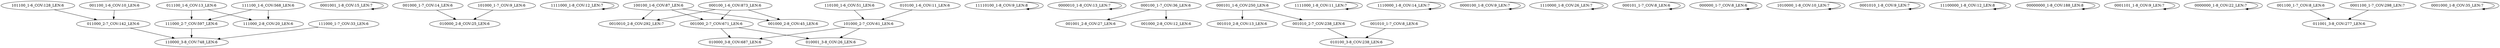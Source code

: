 digraph G {
    "101100_1-6_COV:128_LEN:6" -> "011000_2-7_COV:142_LEN:6";
    "0001001_1-8_COV:15_LEN:7" -> "0001001_1-8_COV:15_LEN:7";
    "001000_1-7_COV:14_LEN:6" -> "010000_2-8_COV:25_LEN:6";
    "1111000_1-8_COV:12_LEN:7" -> "1111000_1-8_COV:12_LEN:7";
    "100100_1-6_COV:87_LEN:6" -> "0010010_2-8_COV:292_LEN:7";
    "100100_1-6_COV:87_LEN:6" -> "001000_2-7_COV:671_LEN:6";
    "100100_1-6_COV:87_LEN:6" -> "001000_2-8_COV:45_LEN:6";
    "11110100_1-8_COV:9_LEN:8" -> "11110100_1-8_COV:9_LEN:8";
    "111000_2-7_COV:597_LEN:6" -> "110000_3-8_COV:748_LEN:6";
    "111000_1-7_COV:33_LEN:6" -> "110000_3-8_COV:748_LEN:6";
    "0000010_1-8_COV:13_LEN:7" -> "0000010_1-8_COV:13_LEN:7";
    "000100_1-7_COV:36_LEN:6" -> "001001_2-8_COV:27_LEN:6";
    "000100_1-7_COV:36_LEN:6" -> "001000_2-8_COV:12_LEN:6";
    "011100_1-6_COV:13_LEN:6" -> "111000_2-7_COV:597_LEN:6";
    "011100_1-6_COV:13_LEN:6" -> "111000_2-8_COV:20_LEN:6";
    "001100_1-6_COV:10_LEN:6" -> "011000_2-7_COV:142_LEN:6";
    "000101_1-6_COV:250_LEN:6" -> "001010_2-8_COV:13_LEN:6";
    "000101_1-6_COV:250_LEN:6" -> "001010_2-7_COV:238_LEN:6";
    "001010_1-7_COV:8_LEN:6" -> "010100_3-8_COV:238_LEN:6";
    "110100_1-6_COV:51_LEN:6" -> "101000_2-7_COV:61_LEN:6";
    "1111000_1-8_COV:11_LEN:7" -> "1111000_1-8_COV:11_LEN:7";
    "101000_1-7_COV:9_LEN:6" -> "010000_2-8_COV:25_LEN:6";
    "1110000_1-8_COV:14_LEN:7" -> "1110000_1-8_COV:14_LEN:7";
    "0000100_1-8_COV:9_LEN:7" -> "0000100_1-8_COV:9_LEN:7";
    "1110000_1-8_COV:26_LEN:7" -> "1110000_1-8_COV:26_LEN:7";
    "000101_1-7_COV:8_LEN:6" -> "000101_1-7_COV:8_LEN:6";
    "111100_1-6_COV:568_LEN:6" -> "111000_2-7_COV:597_LEN:6";
    "111100_1-6_COV:568_LEN:6" -> "111000_2-8_COV:20_LEN:6";
    "001000_2-7_COV:671_LEN:6" -> "010000_3-8_COV:687_LEN:6";
    "001000_2-7_COV:671_LEN:6" -> "010001_3-8_COV:26_LEN:6";
    "010100_1-6_COV:11_LEN:6" -> "101000_2-7_COV:61_LEN:6";
    "000000_1-7_COV:8_LEN:6" -> "000000_1-7_COV:8_LEN:6";
    "000100_1-6_COV:873_LEN:6" -> "0010010_2-8_COV:292_LEN:7";
    "000100_1-6_COV:873_LEN:6" -> "001000_2-7_COV:671_LEN:6";
    "000100_1-6_COV:873_LEN:6" -> "001000_2-8_COV:45_LEN:6";
    "1010000_1-8_COV:10_LEN:7" -> "1010000_1-8_COV:10_LEN:7";
    "0001010_1-8_COV:9_LEN:7" -> "0001010_1-8_COV:9_LEN:7";
    "11100000_1-8_COV:12_LEN:8" -> "11100000_1-8_COV:12_LEN:8";
    "011000_2-7_COV:142_LEN:6" -> "110000_3-8_COV:748_LEN:6";
    "00000000_1-8_COV:188_LEN:8" -> "00000000_1-8_COV:188_LEN:8";
    "0001101_1-8_COV:9_LEN:7" -> "0001101_1-8_COV:9_LEN:7";
    "101000_2-7_COV:61_LEN:6" -> "010000_3-8_COV:687_LEN:6";
    "101000_2-7_COV:61_LEN:6" -> "010001_3-8_COV:26_LEN:6";
    "0000000_1-8_COV:22_LEN:7" -> "0000000_1-8_COV:22_LEN:7";
    "001100_1-7_COV:8_LEN:6" -> "011001_3-8_COV:277_LEN:6";
    "0001000_1-8_COV:35_LEN:7" -> "0001000_1-8_COV:35_LEN:7";
    "0001100_1-7_COV:298_LEN:7" -> "011001_3-8_COV:277_LEN:6";
    "001010_2-7_COV:238_LEN:6" -> "010100_3-8_COV:238_LEN:6";
}
